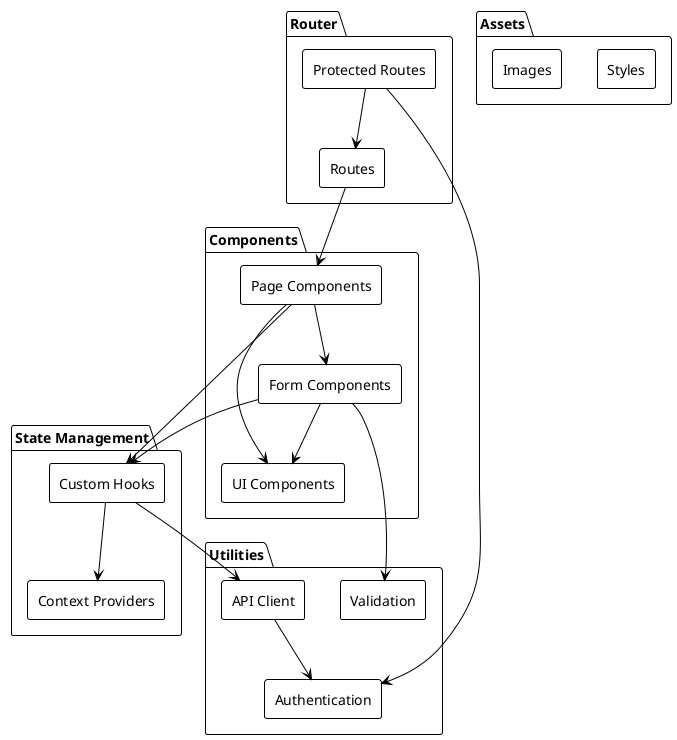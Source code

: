 @startuml
!theme plain
skinparam backgroundColor transparent
skinparam componentStyle rectangle

package "Components" {
  [UI Components] as ui
  [Page Components] as pages
  [Form Components] as forms
}

package "State Management" {
  [Context Providers] as context
  [Custom Hooks] as hooks
}

package "Utilities" {
  [API Client] as api
  [Validation] as validation
  [Authentication] as auth
}

package "Router" {
  [Routes] as routes
  [Protected Routes] as protected
}

package "Assets" {
  [Styles] as styles
  [Images] as images
}

pages --> ui
pages --> forms
pages --> hooks
forms --> validation
forms --> hooks
forms --> ui

routes --> pages
protected --> auth
protected --> routes

hooks --> context
hooks --> api
api --> auth

@enduml